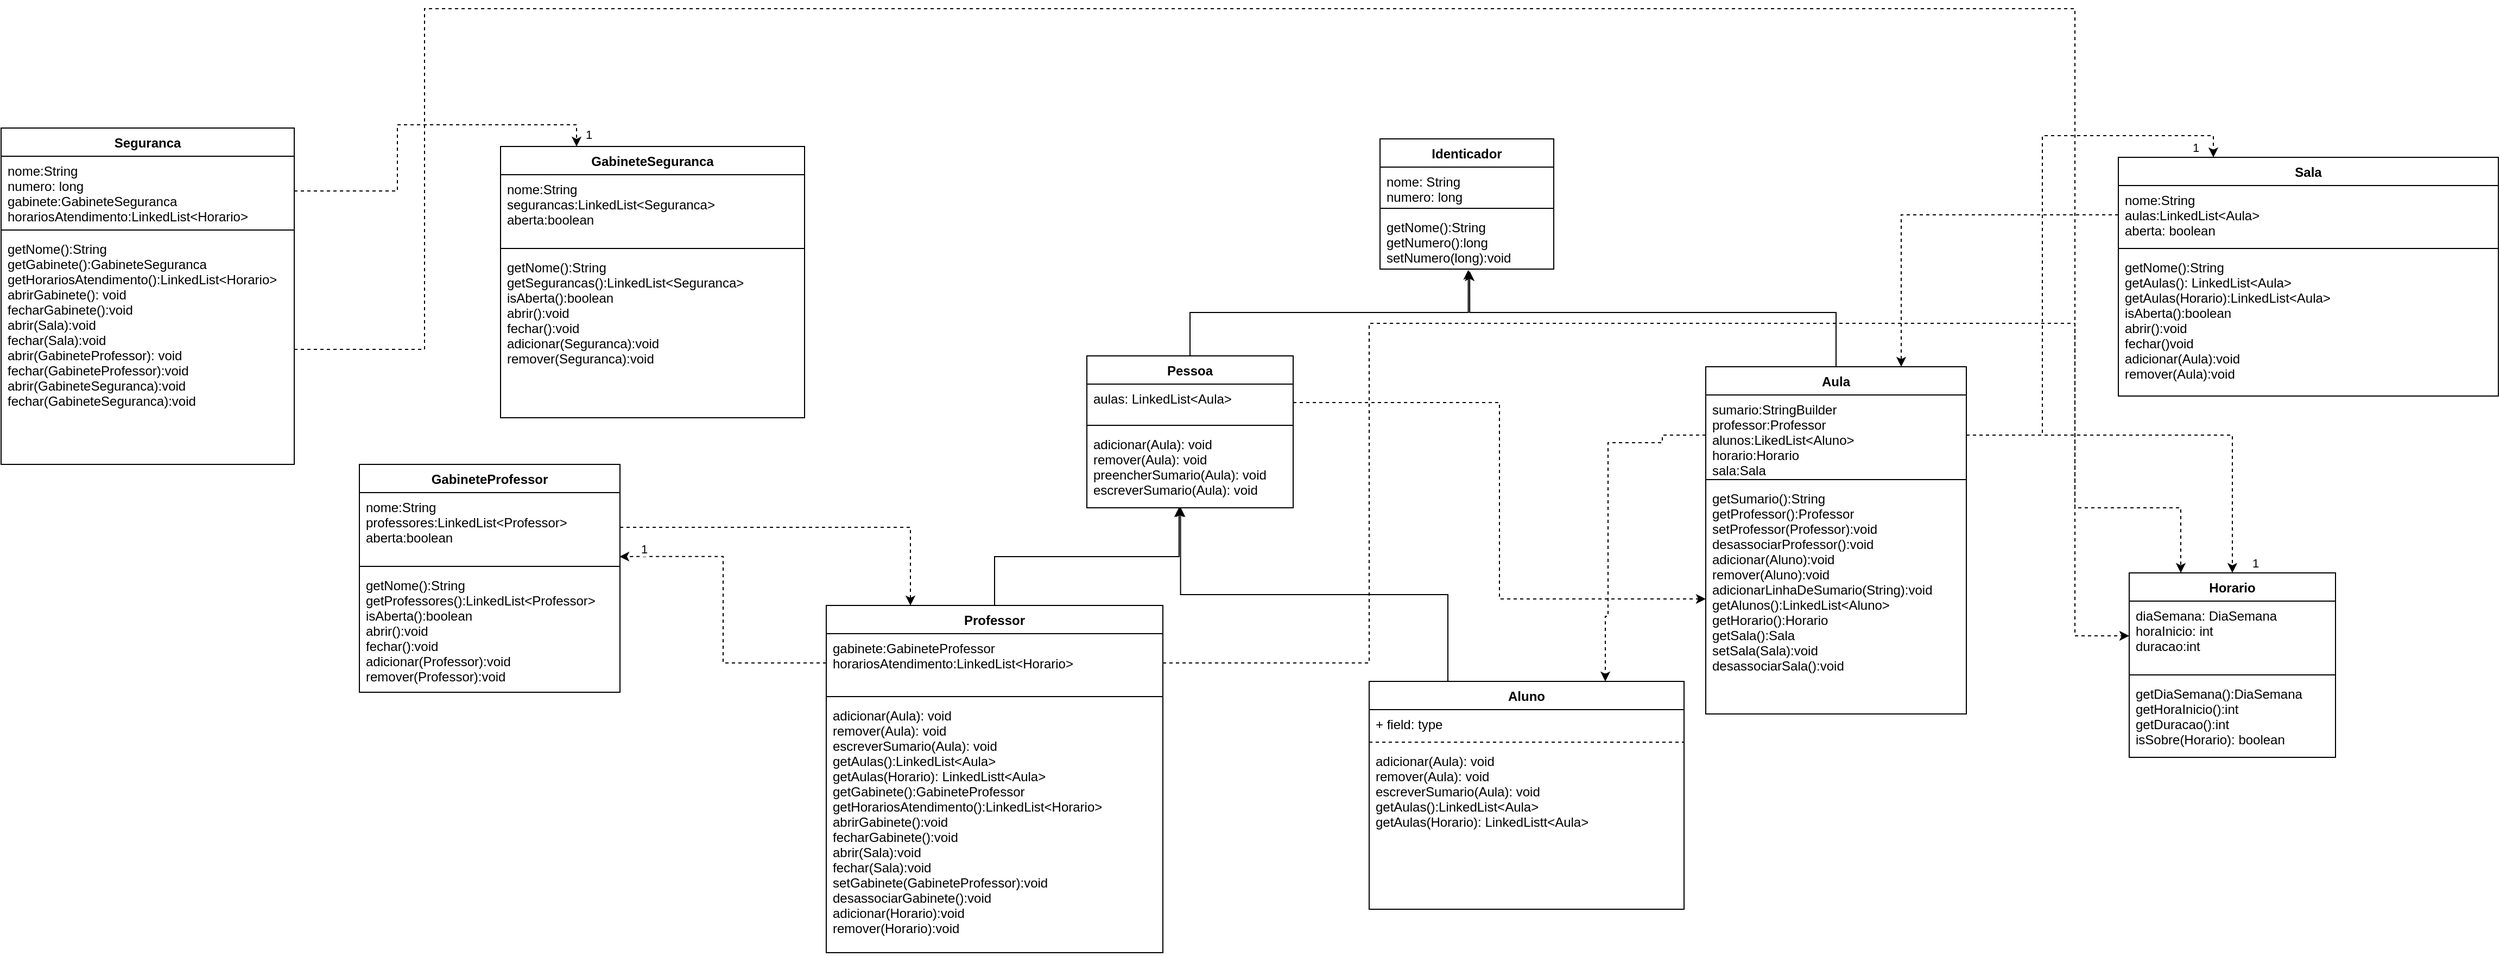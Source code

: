 <mxfile version="20.8.16" type="device"><diagram name="Page-1" id="QSuPs5M-fdG_rEzMvoWC"><mxGraphModel dx="3952" dy="2342" grid="1" gridSize="10" guides="1" tooltips="1" connect="1" arrows="1" fold="1" page="1" pageScale="1" pageWidth="827" pageHeight="1169" math="0" shadow="0"><root><mxCell id="0"/><mxCell id="1" parent="0"/><mxCell id="q4AsKA-IPs76gDEOoxpN-1" value="Identicador" style="swimlane;fontStyle=1;align=center;verticalAlign=top;childLayout=stackLayout;horizontal=1;startSize=26;horizontalStack=0;resizeParent=1;resizeParentMax=0;resizeLast=0;collapsible=1;marginBottom=0;" parent="1" vertex="1"><mxGeometry x="200" y="30" width="160" height="120" as="geometry"/></mxCell><mxCell id="q4AsKA-IPs76gDEOoxpN-2" value="nome: String&#10;numero: long" style="text;strokeColor=none;fillColor=none;align=left;verticalAlign=top;spacingLeft=4;spacingRight=4;overflow=hidden;rotatable=0;points=[[0,0.5],[1,0.5]];portConstraint=eastwest;" parent="q4AsKA-IPs76gDEOoxpN-1" vertex="1"><mxGeometry y="26" width="160" height="34" as="geometry"/></mxCell><mxCell id="q4AsKA-IPs76gDEOoxpN-3" value="" style="line;strokeWidth=1;fillColor=none;align=left;verticalAlign=middle;spacingTop=-1;spacingLeft=3;spacingRight=3;rotatable=0;labelPosition=right;points=[];portConstraint=eastwest;strokeColor=inherit;" parent="q4AsKA-IPs76gDEOoxpN-1" vertex="1"><mxGeometry y="60" width="160" height="8" as="geometry"/></mxCell><mxCell id="q4AsKA-IPs76gDEOoxpN-4" value="getNome():String&#10;getNumero():long&#10;setNumero(long):void" style="text;strokeColor=none;fillColor=none;align=left;verticalAlign=top;spacingLeft=4;spacingRight=4;overflow=hidden;rotatable=0;points=[[0,0.5],[1,0.5]];portConstraint=eastwest;" parent="q4AsKA-IPs76gDEOoxpN-1" vertex="1"><mxGeometry y="68" width="160" height="52" as="geometry"/></mxCell><mxCell id="QfYYxeU0ZRKst4iaAUIh-1" style="edgeStyle=orthogonalEdgeStyle;rounded=0;orthogonalLoop=1;jettySize=auto;html=1;exitX=0.5;exitY=0;exitDx=0;exitDy=0;entryX=0.508;entryY=1.014;entryDx=0;entryDy=0;entryPerimeter=0;" edge="1" parent="1" source="q4AsKA-IPs76gDEOoxpN-5" target="q4AsKA-IPs76gDEOoxpN-4"><mxGeometry relative="1" as="geometry"/></mxCell><mxCell id="q4AsKA-IPs76gDEOoxpN-5" value="Pessoa" style="swimlane;fontStyle=1;align=center;verticalAlign=top;childLayout=stackLayout;horizontal=1;startSize=26;horizontalStack=0;resizeParent=1;resizeParentMax=0;resizeLast=0;collapsible=1;marginBottom=0;" parent="1" vertex="1"><mxGeometry x="-70" y="230" width="190" height="140" as="geometry"/></mxCell><mxCell id="q4AsKA-IPs76gDEOoxpN-6" value="aulas: LinkedList&lt;Aula&gt;" style="text;strokeColor=none;fillColor=none;align=left;verticalAlign=top;spacingLeft=4;spacingRight=4;overflow=hidden;rotatable=0;points=[[0,0.5],[1,0.5]];portConstraint=eastwest;" parent="q4AsKA-IPs76gDEOoxpN-5" vertex="1"><mxGeometry y="26" width="190" height="34" as="geometry"/></mxCell><mxCell id="q4AsKA-IPs76gDEOoxpN-7" value="" style="line;strokeWidth=1;fillColor=none;align=left;verticalAlign=middle;spacingTop=-1;spacingLeft=3;spacingRight=3;rotatable=0;labelPosition=right;points=[];portConstraint=eastwest;strokeColor=inherit;" parent="q4AsKA-IPs76gDEOoxpN-5" vertex="1"><mxGeometry y="60" width="190" height="8" as="geometry"/></mxCell><mxCell id="q4AsKA-IPs76gDEOoxpN-8" value="adicionar(Aula): void&#10;remover(Aula): void&#10;preencherSumario(Aula): void&#10;escreverSumario(Aula): void" style="text;strokeColor=none;fillColor=none;align=left;verticalAlign=top;spacingLeft=4;spacingRight=4;overflow=hidden;rotatable=0;points=[[0,0.5],[1,0.5]];portConstraint=eastwest;" parent="q4AsKA-IPs76gDEOoxpN-5" vertex="1"><mxGeometry y="68" width="190" height="72" as="geometry"/></mxCell><mxCell id="q4AsKA-IPs76gDEOoxpN-17" value="Horario" style="swimlane;fontStyle=1;align=center;verticalAlign=top;childLayout=stackLayout;horizontal=1;startSize=26;horizontalStack=0;resizeParent=1;resizeParentMax=0;resizeLast=0;collapsible=1;marginBottom=0;" parent="1" vertex="1"><mxGeometry x="890" y="430" width="190" height="170" as="geometry"/></mxCell><mxCell id="q4AsKA-IPs76gDEOoxpN-18" value="diaSemana: DiaSemana&#10;horaInicio: int&#10;duracao:int" style="text;strokeColor=none;fillColor=none;align=left;verticalAlign=top;spacingLeft=4;spacingRight=4;overflow=hidden;rotatable=0;points=[[0,0.5],[1,0.5]];portConstraint=eastwest;" parent="q4AsKA-IPs76gDEOoxpN-17" vertex="1"><mxGeometry y="26" width="190" height="64" as="geometry"/></mxCell><mxCell id="q4AsKA-IPs76gDEOoxpN-19" value="" style="line;strokeWidth=1;fillColor=none;align=left;verticalAlign=middle;spacingTop=-1;spacingLeft=3;spacingRight=3;rotatable=0;labelPosition=right;points=[];portConstraint=eastwest;strokeColor=inherit;" parent="q4AsKA-IPs76gDEOoxpN-17" vertex="1"><mxGeometry y="90" width="190" height="8" as="geometry"/></mxCell><mxCell id="q4AsKA-IPs76gDEOoxpN-20" value="getDiaSemana():DiaSemana&#10;getHoraInicio():int&#10;getDuracao():int&#10;isSobre(Horario): boolean" style="text;strokeColor=none;fillColor=none;align=left;verticalAlign=top;spacingLeft=4;spacingRight=4;overflow=hidden;rotatable=0;points=[[0,0.5],[1,0.5]];portConstraint=eastwest;" parent="q4AsKA-IPs76gDEOoxpN-17" vertex="1"><mxGeometry y="98" width="190" height="72" as="geometry"/></mxCell><mxCell id="QfYYxeU0ZRKst4iaAUIh-3" style="edgeStyle=orthogonalEdgeStyle;rounded=0;orthogonalLoop=1;jettySize=auto;html=1;exitX=0.25;exitY=0;exitDx=0;exitDy=0;entryX=0.454;entryY=0.993;entryDx=0;entryDy=0;entryPerimeter=0;" edge="1" parent="1" source="QfYYxeU0ZRKst4iaAUIh-13" target="q4AsKA-IPs76gDEOoxpN-8"><mxGeometry relative="1" as="geometry"><mxPoint x="255" y="460" as="sourcePoint"/></mxGeometry></mxCell><mxCell id="QfYYxeU0ZRKst4iaAUIh-2" style="edgeStyle=orthogonalEdgeStyle;rounded=0;orthogonalLoop=1;jettySize=auto;html=1;exitX=0.5;exitY=0;exitDx=0;exitDy=0;entryX=0.447;entryY=0.993;entryDx=0;entryDy=0;entryPerimeter=0;" edge="1" parent="1" source="q4AsKA-IPs76gDEOoxpN-45" target="q4AsKA-IPs76gDEOoxpN-8"><mxGeometry relative="1" as="geometry"/></mxCell><mxCell id="q4AsKA-IPs76gDEOoxpN-45" value="Professor" style="swimlane;fontStyle=1;align=center;verticalAlign=top;childLayout=stackLayout;horizontal=1;startSize=26;horizontalStack=0;resizeParent=1;resizeParentMax=0;resizeLast=0;collapsible=1;marginBottom=0;fontColor=#000000;" parent="1" vertex="1"><mxGeometry x="-310" y="460" width="310" height="320" as="geometry"/></mxCell><mxCell id="q4AsKA-IPs76gDEOoxpN-46" value="gabinete:GabineteProfessor&#10;horariosAtendimento:LinkedList&lt;Horario&gt;" style="text;strokeColor=none;fillColor=none;align=left;verticalAlign=top;spacingLeft=4;spacingRight=4;overflow=hidden;rotatable=0;points=[[0,0.5],[1,0.5]];portConstraint=eastwest;fontColor=#000000;" parent="q4AsKA-IPs76gDEOoxpN-45" vertex="1"><mxGeometry y="26" width="310" height="54" as="geometry"/></mxCell><mxCell id="q4AsKA-IPs76gDEOoxpN-47" value="" style="line;strokeWidth=1;fillColor=none;align=left;verticalAlign=middle;spacingTop=-1;spacingLeft=3;spacingRight=3;rotatable=0;labelPosition=right;points=[];portConstraint=eastwest;strokeColor=inherit;fontColor=#000000;" parent="q4AsKA-IPs76gDEOoxpN-45" vertex="1"><mxGeometry y="80" width="310" height="8" as="geometry"/></mxCell><mxCell id="q4AsKA-IPs76gDEOoxpN-48" value="adicionar(Aula): void&#10;remover(Aula): void&#10;escreverSumario(Aula): void&#10;getAulas():LinkedList&lt;Aula&gt;&#10;getAulas(Horario): LinkedListt&lt;Aula&gt;&#10;getGabinete():GabineteProfessor&#10;getHorariosAtendimento():LinkedList&lt;Horario&gt;&#10;abrirGabinete():void&#10;fecharGabinete():void&#10;abrir(Sala):void&#10;fechar(Sala):void&#10;setGabinete(GabineteProfessor):void&#10;desassociarGabinete():void&#10;adicionar(Horario):void&#10;remover(Horario):void" style="text;strokeColor=none;fillColor=none;align=left;verticalAlign=top;spacingLeft=4;spacingRight=4;overflow=hidden;rotatable=0;points=[[0,0.5],[1,0.5]];portConstraint=eastwest;fontColor=#000000;" parent="q4AsKA-IPs76gDEOoxpN-45" vertex="1"><mxGeometry y="88" width="310" height="232" as="geometry"/></mxCell><mxCell id="QfYYxeU0ZRKst4iaAUIh-18" style="edgeStyle=orthogonalEdgeStyle;rounded=0;orthogonalLoop=1;jettySize=auto;html=1;exitX=0.5;exitY=0;exitDx=0;exitDy=0;entryX=0.516;entryY=1.038;entryDx=0;entryDy=0;entryPerimeter=0;" edge="1" parent="1" source="QfYYxeU0ZRKst4iaAUIh-4" target="q4AsKA-IPs76gDEOoxpN-4"><mxGeometry relative="1" as="geometry"><Array as="points"><mxPoint x="620" y="190"/><mxPoint x="283" y="190"/></Array></mxGeometry></mxCell><mxCell id="QfYYxeU0ZRKst4iaAUIh-4" value="Aula" style="swimlane;fontStyle=1;align=center;verticalAlign=top;childLayout=stackLayout;horizontal=1;startSize=26;horizontalStack=0;resizeParent=1;resizeParentMax=0;resizeLast=0;collapsible=1;marginBottom=0;" vertex="1" parent="1"><mxGeometry x="500" y="240" width="240" height="320" as="geometry"/></mxCell><mxCell id="QfYYxeU0ZRKst4iaAUIh-5" value="sumario:StringBuilder&#10;professor:Professor&#10;alunos:LikedList&lt;Aluno&gt;&#10;horario:Horario&#10;sala:Sala&#10;" style="text;strokeColor=none;fillColor=none;align=left;verticalAlign=top;spacingLeft=4;spacingRight=4;overflow=hidden;rotatable=0;points=[[0,0.5],[1,0.5]];portConstraint=eastwest;" vertex="1" parent="QfYYxeU0ZRKst4iaAUIh-4"><mxGeometry y="26" width="240" height="74" as="geometry"/></mxCell><mxCell id="QfYYxeU0ZRKst4iaAUIh-6" value="" style="line;strokeWidth=1;fillColor=none;align=left;verticalAlign=middle;spacingTop=-1;spacingLeft=3;spacingRight=3;rotatable=0;labelPosition=right;points=[];portConstraint=eastwest;strokeColor=inherit;" vertex="1" parent="QfYYxeU0ZRKst4iaAUIh-4"><mxGeometry y="100" width="240" height="8" as="geometry"/></mxCell><mxCell id="QfYYxeU0ZRKst4iaAUIh-7" value="getSumario():String&#10;getProfessor():Professor&#10;setProfessor(Professor):void&#10;desassociarProfessor():void&#10;adicionar(Aluno):void&#10;remover(Aluno):void&#10;adicionarLinhaDeSumario(String):void&#10;getAlunos():LinkedList&lt;Aluno&gt;&#10;getHorario():Horario&#10;getSala():Sala&#10;setSala(Sala):void&#10;desassociarSala():void" style="text;strokeColor=none;fillColor=none;align=left;verticalAlign=top;spacingLeft=4;spacingRight=4;overflow=hidden;rotatable=0;points=[[0,0.5],[1,0.5]];portConstraint=eastwest;" vertex="1" parent="QfYYxeU0ZRKst4iaAUIh-4"><mxGeometry y="108" width="240" height="212" as="geometry"/></mxCell><mxCell id="QfYYxeU0ZRKst4iaAUIh-10" style="edgeStyle=orthogonalEdgeStyle;rounded=0;orthogonalLoop=1;jettySize=auto;html=1;exitX=1;exitY=0.5;exitDx=0;exitDy=0;entryX=0.5;entryY=0;entryDx=0;entryDy=0;dashed=1;" edge="1" parent="1" source="QfYYxeU0ZRKst4iaAUIh-5" target="q4AsKA-IPs76gDEOoxpN-17"><mxGeometry relative="1" as="geometry"/></mxCell><mxCell id="QfYYxeU0ZRKst4iaAUIh-11" value="1" style="edgeLabel;html=1;align=center;verticalAlign=middle;resizable=0;points=[];" vertex="1" connectable="0" parent="QfYYxeU0ZRKst4iaAUIh-10"><mxGeometry x="0.824" relative="1" as="geometry"><mxPoint x="21" y="23" as="offset"/></mxGeometry></mxCell><mxCell id="QfYYxeU0ZRKst4iaAUIh-12" style="edgeStyle=orthogonalEdgeStyle;rounded=0;orthogonalLoop=1;jettySize=auto;html=1;exitX=0;exitY=0.5;exitDx=0;exitDy=0;entryX=0.75;entryY=0;entryDx=0;entryDy=0;dashed=1;" edge="1" parent="1" source="QfYYxeU0ZRKst4iaAUIh-5" target="QfYYxeU0ZRKst4iaAUIh-13"><mxGeometry relative="1" as="geometry"><mxPoint x="312.5" y="460" as="targetPoint"/><Array as="points"><mxPoint x="460" y="310"/><mxPoint x="410" y="310"/><mxPoint x="410" y="470"/><mxPoint x="408" y="470"/></Array></mxGeometry></mxCell><mxCell id="QfYYxeU0ZRKst4iaAUIh-13" value="Aluno" style="swimlane;fontStyle=1;align=center;verticalAlign=top;childLayout=stackLayout;horizontal=1;startSize=26;horizontalStack=0;resizeParent=1;resizeParentMax=0;resizeLast=0;collapsible=1;marginBottom=0;" vertex="1" parent="1"><mxGeometry x="190" y="530" width="290" height="210" as="geometry"/></mxCell><mxCell id="QfYYxeU0ZRKst4iaAUIh-14" value="+ field: type" style="text;strokeColor=none;fillColor=none;align=left;verticalAlign=top;spacingLeft=4;spacingRight=4;overflow=hidden;rotatable=0;points=[[0,0.5],[1,0.5]];portConstraint=eastwest;" vertex="1" parent="QfYYxeU0ZRKst4iaAUIh-13"><mxGeometry y="26" width="290" height="26" as="geometry"/></mxCell><mxCell id="QfYYxeU0ZRKst4iaAUIh-15" value="" style="line;strokeWidth=1;fillColor=none;align=left;verticalAlign=middle;spacingTop=-1;spacingLeft=3;spacingRight=3;rotatable=0;labelPosition=right;points=[];portConstraint=eastwest;strokeColor=inherit;dashed=1;" vertex="1" parent="QfYYxeU0ZRKst4iaAUIh-13"><mxGeometry y="52" width="290" height="8" as="geometry"/></mxCell><mxCell id="QfYYxeU0ZRKst4iaAUIh-16" value="adicionar(Aula): void&#10;remover(Aula): void&#10;escreverSumario(Aula): void&#10;getAulas():LinkedList&lt;Aula&gt;&#10;getAulas(Horario): LinkedListt&lt;Aula&gt;" style="text;strokeColor=none;fillColor=none;align=left;verticalAlign=top;spacingLeft=4;spacingRight=4;overflow=hidden;rotatable=0;points=[[0,0.5],[1,0.5]];portConstraint=eastwest;" vertex="1" parent="QfYYxeU0ZRKst4iaAUIh-13"><mxGeometry y="60" width="290" height="150" as="geometry"/></mxCell><mxCell id="QfYYxeU0ZRKst4iaAUIh-17" style="edgeStyle=orthogonalEdgeStyle;rounded=0;orthogonalLoop=1;jettySize=auto;html=1;exitX=1;exitY=0.5;exitDx=0;exitDy=0;entryX=0;entryY=0.5;entryDx=0;entryDy=0;dashed=1;" edge="1" parent="1" source="q4AsKA-IPs76gDEOoxpN-6" target="QfYYxeU0ZRKst4iaAUIh-7"><mxGeometry relative="1" as="geometry"/></mxCell><mxCell id="QfYYxeU0ZRKst4iaAUIh-21" value="Sala" style="swimlane;fontStyle=1;align=center;verticalAlign=top;childLayout=stackLayout;horizontal=1;startSize=26;horizontalStack=0;resizeParent=1;resizeParentMax=0;resizeLast=0;collapsible=1;marginBottom=0;" vertex="1" parent="1"><mxGeometry x="880" y="47" width="350" height="220" as="geometry"/></mxCell><mxCell id="QfYYxeU0ZRKst4iaAUIh-22" value="nome:String&#10;aulas:LinkedList&lt;Aula&gt;&#10;aberta: boolean" style="text;strokeColor=none;fillColor=none;align=left;verticalAlign=top;spacingLeft=4;spacingRight=4;overflow=hidden;rotatable=0;points=[[0,0.5],[1,0.5]];portConstraint=eastwest;" vertex="1" parent="QfYYxeU0ZRKst4iaAUIh-21"><mxGeometry y="26" width="350" height="54" as="geometry"/></mxCell><mxCell id="QfYYxeU0ZRKst4iaAUIh-23" value="" style="line;strokeWidth=1;fillColor=none;align=left;verticalAlign=middle;spacingTop=-1;spacingLeft=3;spacingRight=3;rotatable=0;labelPosition=right;points=[];portConstraint=eastwest;strokeColor=inherit;" vertex="1" parent="QfYYxeU0ZRKst4iaAUIh-21"><mxGeometry y="80" width="350" height="8" as="geometry"/></mxCell><mxCell id="QfYYxeU0ZRKst4iaAUIh-24" value="getNome():String&#10;getAulas(): LinkedList&lt;Aula&gt;&#10;getAulas(Horario):LinkedList&lt;Aula&gt;&#10;isAberta():boolean&#10;abrir():void&#10;fechar()void&#10;adicionar(Aula):void&#10;remover(Aula):void" style="text;strokeColor=none;fillColor=none;align=left;verticalAlign=top;spacingLeft=4;spacingRight=4;overflow=hidden;rotatable=0;points=[[0,0.5],[1,0.5]];portConstraint=eastwest;" vertex="1" parent="QfYYxeU0ZRKst4iaAUIh-21"><mxGeometry y="88" width="350" height="132" as="geometry"/></mxCell><mxCell id="QfYYxeU0ZRKst4iaAUIh-25" style="edgeStyle=orthogonalEdgeStyle;rounded=0;orthogonalLoop=1;jettySize=auto;html=1;exitX=0;exitY=0.5;exitDx=0;exitDy=0;entryX=0.75;entryY=0;entryDx=0;entryDy=0;dashed=1;" edge="1" parent="1" source="QfYYxeU0ZRKst4iaAUIh-22" target="QfYYxeU0ZRKst4iaAUIh-4"><mxGeometry relative="1" as="geometry"/></mxCell><mxCell id="QfYYxeU0ZRKst4iaAUIh-26" style="edgeStyle=orthogonalEdgeStyle;rounded=0;orthogonalLoop=1;jettySize=auto;html=1;exitX=1;exitY=0.5;exitDx=0;exitDy=0;entryX=0.25;entryY=0;entryDx=0;entryDy=0;dashed=1;" edge="1" parent="1" source="QfYYxeU0ZRKst4iaAUIh-5" target="QfYYxeU0ZRKst4iaAUIh-21"><mxGeometry relative="1" as="geometry"/></mxCell><mxCell id="QfYYxeU0ZRKst4iaAUIh-27" value="1" style="edgeLabel;html=1;align=center;verticalAlign=middle;resizable=0;points=[];" vertex="1" connectable="0" parent="QfYYxeU0ZRKst4iaAUIh-26"><mxGeometry x="0.844" y="1" relative="1" as="geometry"><mxPoint x="4" y="12" as="offset"/></mxGeometry></mxCell><mxCell id="QfYYxeU0ZRKst4iaAUIh-28" value="GabineteProfessor" style="swimlane;fontStyle=1;align=center;verticalAlign=top;childLayout=stackLayout;horizontal=1;startSize=26;horizontalStack=0;resizeParent=1;resizeParentMax=0;resizeLast=0;collapsible=1;marginBottom=0;" vertex="1" parent="1"><mxGeometry x="-740" y="330" width="240" height="210" as="geometry"/></mxCell><mxCell id="QfYYxeU0ZRKst4iaAUIh-29" value="nome:String&#10;professores:LinkedList&lt;Professor&gt;&#10;aberta:boolean" style="text;strokeColor=none;fillColor=none;align=left;verticalAlign=top;spacingLeft=4;spacingRight=4;overflow=hidden;rotatable=0;points=[[0,0.5],[1,0.5]];portConstraint=eastwest;" vertex="1" parent="QfYYxeU0ZRKst4iaAUIh-28"><mxGeometry y="26" width="240" height="64" as="geometry"/></mxCell><mxCell id="QfYYxeU0ZRKst4iaAUIh-30" value="" style="line;strokeWidth=1;fillColor=none;align=left;verticalAlign=middle;spacingTop=-1;spacingLeft=3;spacingRight=3;rotatable=0;labelPosition=right;points=[];portConstraint=eastwest;strokeColor=inherit;" vertex="1" parent="QfYYxeU0ZRKst4iaAUIh-28"><mxGeometry y="90" width="240" height="8" as="geometry"/></mxCell><mxCell id="QfYYxeU0ZRKst4iaAUIh-31" value="getNome():String&#10;getProfessores():LinkedList&lt;Professor&gt;&#10;isAberta():boolean&#10;abrir():void&#10;fechar():void&#10;adicionar(Professor):void&#10;remover(Professor):void" style="text;strokeColor=none;fillColor=none;align=left;verticalAlign=top;spacingLeft=4;spacingRight=4;overflow=hidden;rotatable=0;points=[[0,0.5],[1,0.5]];portConstraint=eastwest;" vertex="1" parent="QfYYxeU0ZRKst4iaAUIh-28"><mxGeometry y="98" width="240" height="112" as="geometry"/></mxCell><mxCell id="QfYYxeU0ZRKst4iaAUIh-32" style="edgeStyle=orthogonalEdgeStyle;rounded=0;orthogonalLoop=1;jettySize=auto;html=1;exitX=1;exitY=0.5;exitDx=0;exitDy=0;entryX=0.25;entryY=0;entryDx=0;entryDy=0;dashed=1;" edge="1" parent="1" source="QfYYxeU0ZRKst4iaAUIh-29" target="q4AsKA-IPs76gDEOoxpN-45"><mxGeometry relative="1" as="geometry"/></mxCell><mxCell id="QfYYxeU0ZRKst4iaAUIh-33" style="edgeStyle=orthogonalEdgeStyle;rounded=0;orthogonalLoop=1;jettySize=auto;html=1;exitX=0;exitY=0.5;exitDx=0;exitDy=0;entryX=0.998;entryY=0.921;entryDx=0;entryDy=0;entryPerimeter=0;dashed=1;" edge="1" parent="1" source="q4AsKA-IPs76gDEOoxpN-46" target="QfYYxeU0ZRKst4iaAUIh-29"><mxGeometry relative="1" as="geometry"/></mxCell><mxCell id="QfYYxeU0ZRKst4iaAUIh-35" value="1" style="edgeLabel;html=1;align=center;verticalAlign=middle;resizable=0;points=[];" vertex="1" connectable="0" parent="QfYYxeU0ZRKst4iaAUIh-33"><mxGeometry x="0.842" relative="1" as="geometry"><mxPoint y="-7" as="offset"/></mxGeometry></mxCell><mxCell id="QfYYxeU0ZRKst4iaAUIh-34" style="edgeStyle=orthogonalEdgeStyle;rounded=0;orthogonalLoop=1;jettySize=auto;html=1;exitX=1;exitY=0.5;exitDx=0;exitDy=0;entryX=0.25;entryY=0;entryDx=0;entryDy=0;dashed=1;" edge="1" parent="1" source="q4AsKA-IPs76gDEOoxpN-46" target="q4AsKA-IPs76gDEOoxpN-17"><mxGeometry relative="1" as="geometry"><Array as="points"><mxPoint x="190" y="513"/><mxPoint x="190" y="200"/><mxPoint x="840" y="200"/><mxPoint x="840" y="370"/><mxPoint x="938" y="370"/></Array></mxGeometry></mxCell><mxCell id="QfYYxeU0ZRKst4iaAUIh-36" value="GabineteSeguranca" style="swimlane;fontStyle=1;align=center;verticalAlign=top;childLayout=stackLayout;horizontal=1;startSize=26;horizontalStack=0;resizeParent=1;resizeParentMax=0;resizeLast=0;collapsible=1;marginBottom=0;" vertex="1" parent="1"><mxGeometry x="-610" y="37" width="280" height="250" as="geometry"/></mxCell><mxCell id="QfYYxeU0ZRKst4iaAUIh-37" value="nome:String&#10;segurancas:LinkedList&lt;Seguranca&gt;&#10;aberta:boolean" style="text;strokeColor=none;fillColor=none;align=left;verticalAlign=top;spacingLeft=4;spacingRight=4;overflow=hidden;rotatable=0;points=[[0,0.5],[1,0.5]];portConstraint=eastwest;" vertex="1" parent="QfYYxeU0ZRKst4iaAUIh-36"><mxGeometry y="26" width="280" height="64" as="geometry"/></mxCell><mxCell id="QfYYxeU0ZRKst4iaAUIh-38" value="" style="line;strokeWidth=1;fillColor=none;align=left;verticalAlign=middle;spacingTop=-1;spacingLeft=3;spacingRight=3;rotatable=0;labelPosition=right;points=[];portConstraint=eastwest;strokeColor=inherit;" vertex="1" parent="QfYYxeU0ZRKst4iaAUIh-36"><mxGeometry y="90" width="280" height="8" as="geometry"/></mxCell><mxCell id="QfYYxeU0ZRKst4iaAUIh-39" value="getNome():String&#10;getSegurancas():LinkedList&lt;Seguranca&gt;&#10;isAberta():boolean&#10;abrir():void&#10;fechar():void&#10;adicionar(Seguranca):void&#10;remover(Seguranca):void&#10;" style="text;strokeColor=none;fillColor=none;align=left;verticalAlign=top;spacingLeft=4;spacingRight=4;overflow=hidden;rotatable=0;points=[[0,0.5],[1,0.5]];portConstraint=eastwest;" vertex="1" parent="QfYYxeU0ZRKst4iaAUIh-36"><mxGeometry y="98" width="280" height="152" as="geometry"/></mxCell><mxCell id="QfYYxeU0ZRKst4iaAUIh-40" value="Seguranca" style="swimlane;fontStyle=1;align=center;verticalAlign=top;childLayout=stackLayout;horizontal=1;startSize=26;horizontalStack=0;resizeParent=1;resizeParentMax=0;resizeLast=0;collapsible=1;marginBottom=0;" vertex="1" parent="1"><mxGeometry x="-1070" y="20" width="270" height="310" as="geometry"/></mxCell><mxCell id="QfYYxeU0ZRKst4iaAUIh-41" value="nome:String&#10;numero: long&#10;gabinete:GabineteSeguranca&#10;horariosAtendimento:LinkedList&lt;Horario&gt;" style="text;strokeColor=none;fillColor=none;align=left;verticalAlign=top;spacingLeft=4;spacingRight=4;overflow=hidden;rotatable=0;points=[[0,0.5],[1,0.5]];portConstraint=eastwest;" vertex="1" parent="QfYYxeU0ZRKst4iaAUIh-40"><mxGeometry y="26" width="270" height="64" as="geometry"/></mxCell><mxCell id="QfYYxeU0ZRKst4iaAUIh-42" value="" style="line;strokeWidth=1;fillColor=none;align=left;verticalAlign=middle;spacingTop=-1;spacingLeft=3;spacingRight=3;rotatable=0;labelPosition=right;points=[];portConstraint=eastwest;strokeColor=inherit;" vertex="1" parent="QfYYxeU0ZRKst4iaAUIh-40"><mxGeometry y="90" width="270" height="8" as="geometry"/></mxCell><mxCell id="QfYYxeU0ZRKst4iaAUIh-43" value="getNome():String&#10;getGabinete():GabineteSeguranca&#10;getHorariosAtendimento():LinkedList&lt;Horario&gt;&#10;abrirGabinete(): void&#10;fecharGabinete():void&#10;abrir(Sala):void&#10;fechar(Sala):void&#10;abrir(GabineteProfessor): void&#10;fechar(GabineteProfessor):void&#10;abrir(GabineteSeguranca):void&#10;fechar(GabineteSeguranca):void" style="text;strokeColor=none;fillColor=none;align=left;verticalAlign=top;spacingLeft=4;spacingRight=4;overflow=hidden;rotatable=0;points=[[0,0.5],[1,0.5]];portConstraint=eastwest;" vertex="1" parent="QfYYxeU0ZRKst4iaAUIh-40"><mxGeometry y="98" width="270" height="212" as="geometry"/></mxCell><mxCell id="QfYYxeU0ZRKst4iaAUIh-44" style="edgeStyle=orthogonalEdgeStyle;rounded=0;orthogonalLoop=1;jettySize=auto;html=1;exitX=1;exitY=0.5;exitDx=0;exitDy=0;entryX=0.25;entryY=0;entryDx=0;entryDy=0;dashed=1;" edge="1" parent="1" source="QfYYxeU0ZRKst4iaAUIh-41" target="QfYYxeU0ZRKst4iaAUIh-36"><mxGeometry relative="1" as="geometry"/></mxCell><mxCell id="QfYYxeU0ZRKst4iaAUIh-45" value="1" style="edgeLabel;html=1;align=center;verticalAlign=middle;resizable=0;points=[];" vertex="1" connectable="0" parent="QfYYxeU0ZRKst4iaAUIh-44"><mxGeometry x="0.833" y="-1" relative="1" as="geometry"><mxPoint x="19" y="8" as="offset"/></mxGeometry></mxCell><mxCell id="QfYYxeU0ZRKst4iaAUIh-46" style="edgeStyle=orthogonalEdgeStyle;rounded=0;orthogonalLoop=1;jettySize=auto;html=1;exitX=1;exitY=0.5;exitDx=0;exitDy=0;entryX=0;entryY=0.5;entryDx=0;entryDy=0;dashed=1;" edge="1" parent="1" source="QfYYxeU0ZRKst4iaAUIh-43" target="q4AsKA-IPs76gDEOoxpN-18"><mxGeometry relative="1" as="geometry"><Array as="points"><mxPoint x="-680" y="224"/><mxPoint x="-680" y="-90"/><mxPoint x="840" y="-90"/><mxPoint x="840" y="488"/></Array></mxGeometry></mxCell></root></mxGraphModel></diagram></mxfile>